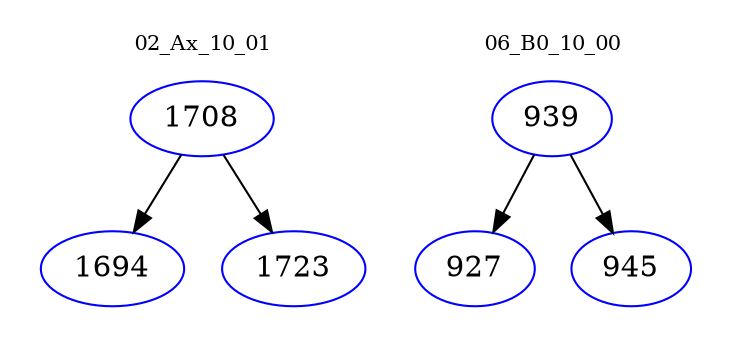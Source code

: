 digraph{
subgraph cluster_0 {
color = white
label = "02_Ax_10_01";
fontsize=10;
T0_1708 [label="1708", color="blue"]
T0_1708 -> T0_1694 [color="black"]
T0_1694 [label="1694", color="blue"]
T0_1708 -> T0_1723 [color="black"]
T0_1723 [label="1723", color="blue"]
}
subgraph cluster_1 {
color = white
label = "06_B0_10_00";
fontsize=10;
T1_939 [label="939", color="blue"]
T1_939 -> T1_927 [color="black"]
T1_927 [label="927", color="blue"]
T1_939 -> T1_945 [color="black"]
T1_945 [label="945", color="blue"]
}
}
